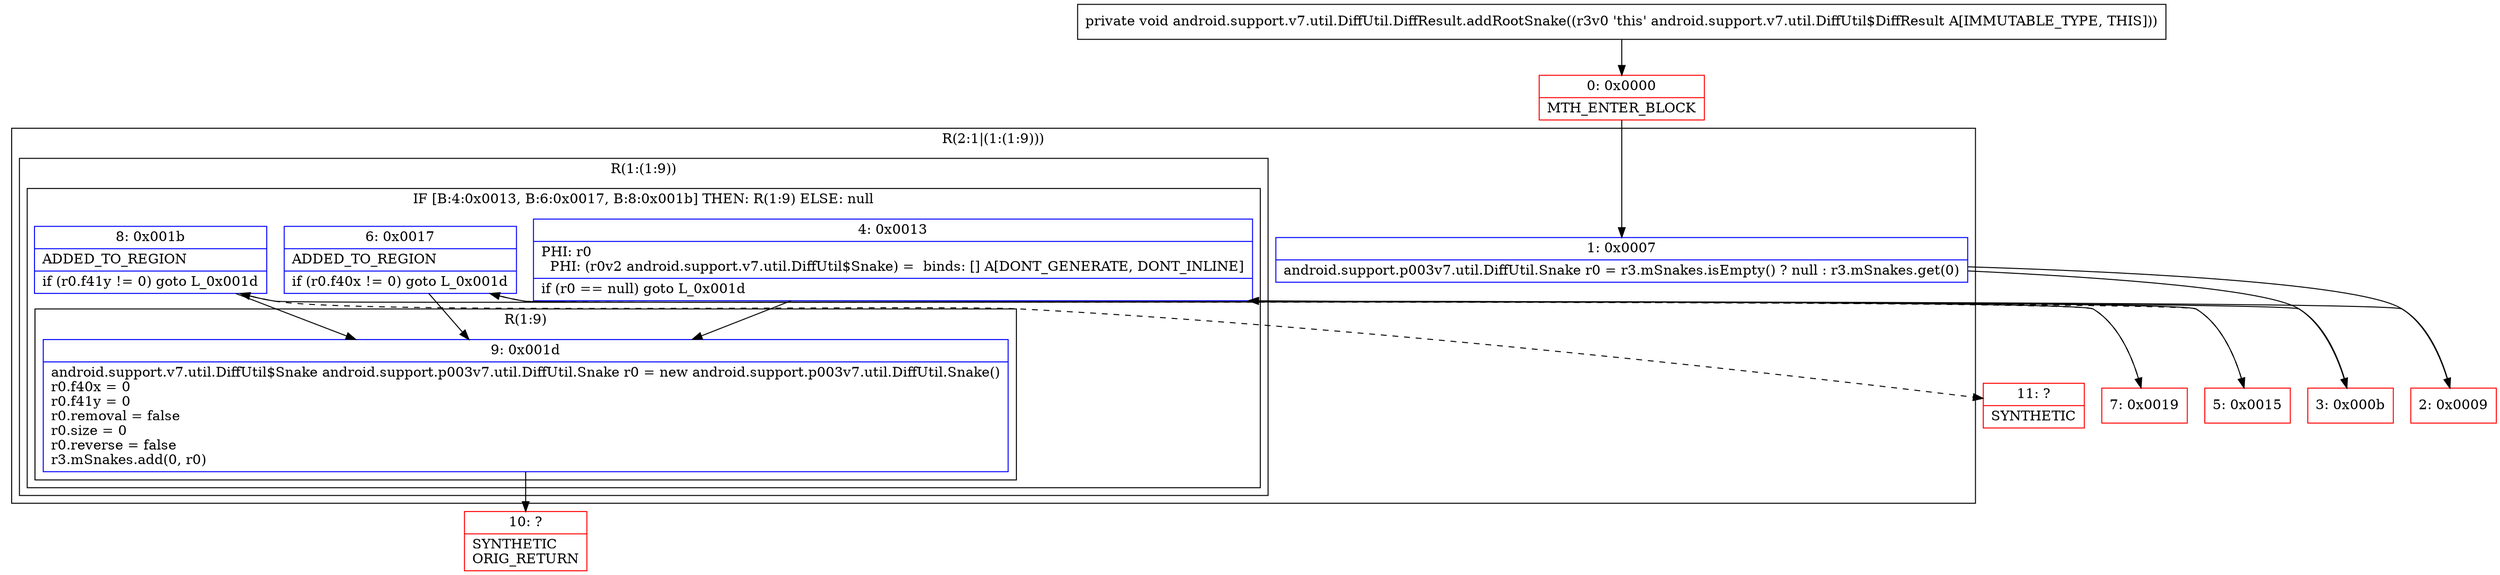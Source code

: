 digraph "CFG forandroid.support.v7.util.DiffUtil.DiffResult.addRootSnake()V" {
subgraph cluster_Region_1664331514 {
label = "R(2:1|(1:(1:9)))";
node [shape=record,color=blue];
Node_1 [shape=record,label="{1\:\ 0x0007|android.support.p003v7.util.DiffUtil.Snake r0 = r3.mSnakes.isEmpty() ? null : r3.mSnakes.get(0)\l}"];
subgraph cluster_Region_474419150 {
label = "R(1:(1:9))";
node [shape=record,color=blue];
subgraph cluster_IfRegion_1288090374 {
label = "IF [B:4:0x0013, B:6:0x0017, B:8:0x001b] THEN: R(1:9) ELSE: null";
node [shape=record,color=blue];
Node_4 [shape=record,label="{4\:\ 0x0013|PHI: r0 \l  PHI: (r0v2 android.support.v7.util.DiffUtil$Snake) =  binds: [] A[DONT_GENERATE, DONT_INLINE]\l|if (r0 == null) goto L_0x001d\l}"];
Node_6 [shape=record,label="{6\:\ 0x0017|ADDED_TO_REGION\l|if (r0.f40x != 0) goto L_0x001d\l}"];
Node_8 [shape=record,label="{8\:\ 0x001b|ADDED_TO_REGION\l|if (r0.f41y != 0) goto L_0x001d\l}"];
subgraph cluster_Region_125834826 {
label = "R(1:9)";
node [shape=record,color=blue];
Node_9 [shape=record,label="{9\:\ 0x001d|android.support.v7.util.DiffUtil$Snake android.support.p003v7.util.DiffUtil.Snake r0 = new android.support.p003v7.util.DiffUtil.Snake()\lr0.f40x = 0\lr0.f41y = 0\lr0.removal = false\lr0.size = 0\lr0.reverse = false\lr3.mSnakes.add(0, r0)\l}"];
}
}
}
}
Node_0 [shape=record,color=red,label="{0\:\ 0x0000|MTH_ENTER_BLOCK\l}"];
Node_2 [shape=record,color=red,label="{2\:\ 0x0009}"];
Node_3 [shape=record,color=red,label="{3\:\ 0x000b}"];
Node_5 [shape=record,color=red,label="{5\:\ 0x0015}"];
Node_7 [shape=record,color=red,label="{7\:\ 0x0019}"];
Node_10 [shape=record,color=red,label="{10\:\ ?|SYNTHETIC\lORIG_RETURN\l}"];
Node_11 [shape=record,color=red,label="{11\:\ ?|SYNTHETIC\l}"];
MethodNode[shape=record,label="{private void android.support.v7.util.DiffUtil.DiffResult.addRootSnake((r3v0 'this' android.support.v7.util.DiffUtil$DiffResult A[IMMUTABLE_TYPE, THIS])) }"];
MethodNode -> Node_0;
Node_1 -> Node_2;
Node_1 -> Node_3;
Node_4 -> Node_5[style=dashed];
Node_4 -> Node_9;
Node_6 -> Node_7[style=dashed];
Node_6 -> Node_9;
Node_8 -> Node_9;
Node_8 -> Node_11[style=dashed];
Node_9 -> Node_10;
Node_0 -> Node_1;
Node_2 -> Node_4;
Node_3 -> Node_4;
Node_5 -> Node_6;
Node_7 -> Node_8;
}

